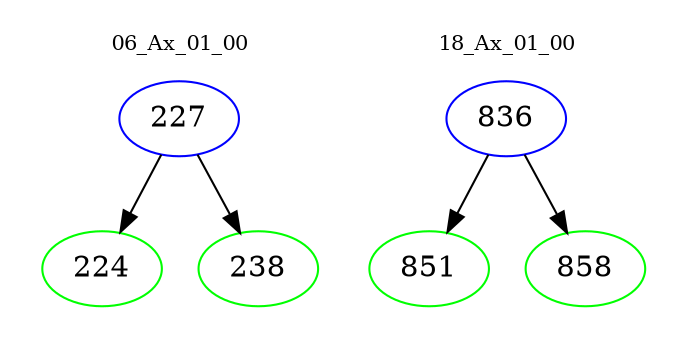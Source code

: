 digraph{
subgraph cluster_0 {
color = white
label = "06_Ax_01_00";
fontsize=10;
T0_227 [label="227", color="blue"]
T0_227 -> T0_224 [color="black"]
T0_224 [label="224", color="green"]
T0_227 -> T0_238 [color="black"]
T0_238 [label="238", color="green"]
}
subgraph cluster_1 {
color = white
label = "18_Ax_01_00";
fontsize=10;
T1_836 [label="836", color="blue"]
T1_836 -> T1_851 [color="black"]
T1_851 [label="851", color="green"]
T1_836 -> T1_858 [color="black"]
T1_858 [label="858", color="green"]
}
}
